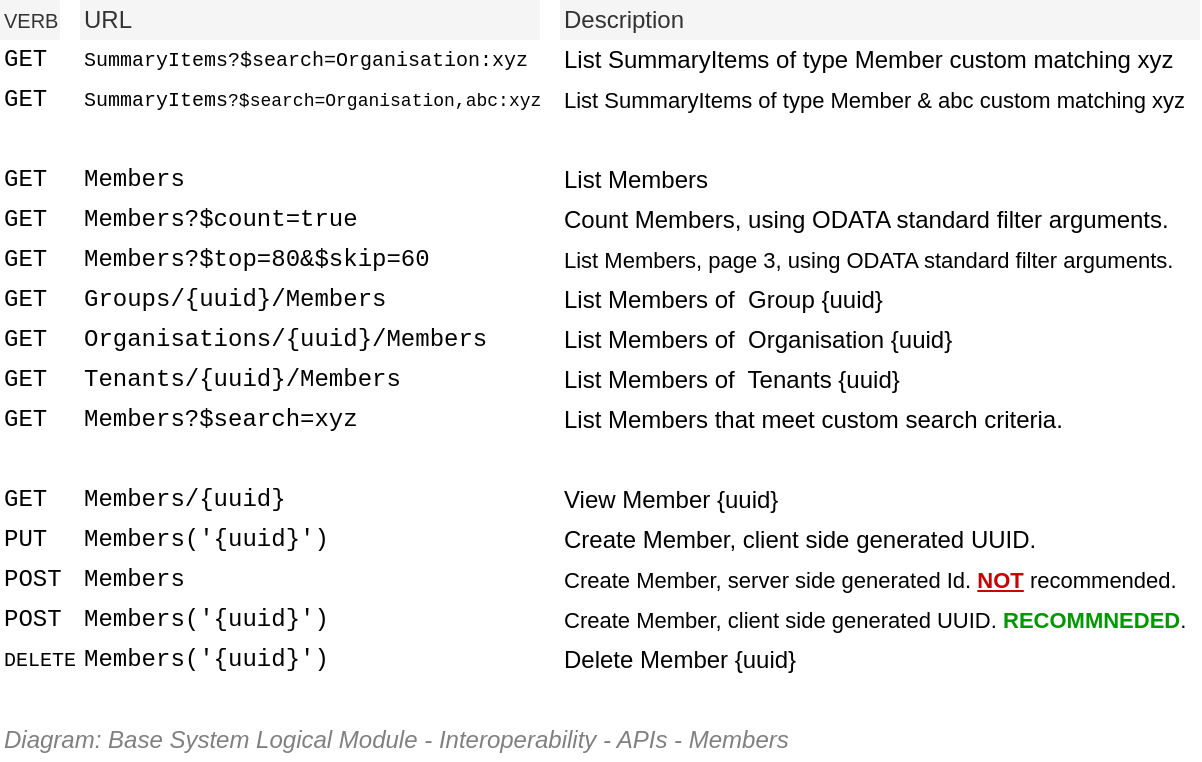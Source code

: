 <mxfile compressed="false" version="18.0.8" type="google">
  <diagram id="6RzGIhMb2w_ERL1cpRkA" name="Integration/System Logical Module/API/Resource URLs/Members">
    <mxGraphModel grid="1" page="1" gridSize="10" guides="1" tooltips="1" connect="1" arrows="1" fold="1" pageScale="1" pageWidth="850" pageHeight="1100" math="0" shadow="0">
      <root>
        <mxCell id="lsg9KdUL1sTPyUbrEf8c-0" />
        <mxCell id="lsg9KdUL1sTPyUbrEf8c-1" value="Diagram" parent="lsg9KdUL1sTPyUbrEf8c-0" />
        <mxCell id="lsg9KdUL1sTPyUbrEf8c-3" value="Groups/{uuid}/Members" style="text;html=1;strokeColor=none;fillColor=none;align=left;verticalAlign=middle;whiteSpace=wrap;rounded=0;dashed=1;fontSize=12;fontFamily=Courier New;" vertex="1" parent="lsg9KdUL1sTPyUbrEf8c-1">
          <mxGeometry x="160" y="340" width="200" height="20" as="geometry" />
        </mxCell>
        <mxCell id="lsg9KdUL1sTPyUbrEf8c-4" value="List Members of&amp;nbsp; Group {uuid}&amp;nbsp;" style="text;html=1;strokeColor=none;fillColor=none;align=left;verticalAlign=middle;whiteSpace=wrap;rounded=0;dashed=1;fontFamily=Helvetica;fontSize=12;" vertex="1" parent="lsg9KdUL1sTPyUbrEf8c-1">
          <mxGeometry x="400" y="340" width="320" height="20" as="geometry" />
        </mxCell>
        <mxCell id="lsg9KdUL1sTPyUbrEf8c-5" value="List Members" style="text;html=1;strokeColor=none;fillColor=none;align=left;verticalAlign=middle;whiteSpace=wrap;rounded=0;dashed=1;fontFamily=Helvetica;fontSize=12;" vertex="1" parent="lsg9KdUL1sTPyUbrEf8c-1">
          <mxGeometry x="400" y="280" width="320" height="20" as="geometry" />
        </mxCell>
        <mxCell id="lsg9KdUL1sTPyUbrEf8c-6" value="Members" style="text;html=1;strokeColor=none;fillColor=none;align=left;verticalAlign=middle;whiteSpace=wrap;rounded=0;dashed=1;fontSize=12;fontFamily=Courier New;" vertex="1" parent="lsg9KdUL1sTPyUbrEf8c-1">
          <mxGeometry x="160" y="280" width="200" height="20" as="geometry" />
        </mxCell>
        <mxCell id="lsg9KdUL1sTPyUbrEf8c-7" value="Organisations/{uuid}/Members" style="text;html=1;strokeColor=none;fillColor=none;align=left;verticalAlign=middle;whiteSpace=wrap;rounded=0;dashed=1;fontSize=12;fontFamily=Courier New;" vertex="1" parent="lsg9KdUL1sTPyUbrEf8c-1">
          <mxGeometry x="160" y="360" width="200" height="20" as="geometry" />
        </mxCell>
        <mxCell id="lsg9KdUL1sTPyUbrEf8c-9" value="List Members of&amp;nbsp; Organisation {uuid}&amp;nbsp;" style="text;html=1;strokeColor=none;fillColor=none;align=left;verticalAlign=middle;whiteSpace=wrap;rounded=0;dashed=1;fontFamily=Helvetica;fontSize=12;" vertex="1" parent="lsg9KdUL1sTPyUbrEf8c-1">
          <mxGeometry x="400" y="360" width="320" height="20" as="geometry" />
        </mxCell>
        <mxCell id="lsg9KdUL1sTPyUbrEf8c-10" value="Members/{uuid}" style="text;html=1;strokeColor=none;fillColor=none;align=left;verticalAlign=middle;whiteSpace=wrap;rounded=0;dashed=1;fontSize=12;fontFamily=Courier New;" vertex="1" parent="lsg9KdUL1sTPyUbrEf8c-1">
          <mxGeometry x="160" y="440" width="200" height="20" as="geometry" />
        </mxCell>
        <mxCell id="lsg9KdUL1sTPyUbrEf8c-11" value="View Member {uuid}" style="text;html=1;strokeColor=none;fillColor=none;align=left;verticalAlign=middle;whiteSpace=wrap;rounded=0;dashed=1;fontFamily=Helvetica;fontSize=12;" vertex="1" parent="lsg9KdUL1sTPyUbrEf8c-1">
          <mxGeometry x="400" y="440" width="320" height="20" as="geometry" />
        </mxCell>
        <mxCell id="lsg9KdUL1sTPyUbrEf8c-13" value="Tenants/{uuid}/Members" style="text;html=1;strokeColor=none;fillColor=none;align=left;verticalAlign=middle;whiteSpace=wrap;rounded=0;dashed=1;fontSize=12;fontFamily=Courier New;" vertex="1" parent="lsg9KdUL1sTPyUbrEf8c-1">
          <mxGeometry x="160" y="380" width="200" height="20" as="geometry" />
        </mxCell>
        <mxCell id="lsg9KdUL1sTPyUbrEf8c-14" value="List Members of&amp;nbsp; Tenants {uuid}&amp;nbsp;" style="text;html=1;strokeColor=none;fillColor=none;align=left;verticalAlign=middle;whiteSpace=wrap;rounded=0;dashed=1;fontFamily=Helvetica;fontSize=12;" vertex="1" parent="lsg9KdUL1sTPyUbrEf8c-1">
          <mxGeometry x="400" y="380" width="320" height="20" as="geometry" />
        </mxCell>
        <mxCell id="lsg9KdUL1sTPyUbrEf8c-15" value="GET" style="text;html=1;strokeColor=none;fillColor=none;align=left;verticalAlign=middle;whiteSpace=wrap;rounded=0;dashed=1;fontSize=12;fontFamily=Courier New;" vertex="1" parent="lsg9KdUL1sTPyUbrEf8c-1">
          <mxGeometry x="120" y="280" width="40" height="20" as="geometry" />
        </mxCell>
        <mxCell id="lsg9KdUL1sTPyUbrEf8c-16" value="GET" style="text;html=1;strokeColor=none;fillColor=none;align=left;verticalAlign=middle;whiteSpace=wrap;rounded=0;dashed=1;fontSize=12;fontFamily=Courier New;" vertex="1" parent="lsg9KdUL1sTPyUbrEf8c-1">
          <mxGeometry x="120" y="340" width="40" height="20" as="geometry" />
        </mxCell>
        <mxCell id="lsg9KdUL1sTPyUbrEf8c-17" value="GET" style="text;html=1;strokeColor=none;fillColor=none;align=left;verticalAlign=middle;whiteSpace=wrap;rounded=0;dashed=1;fontSize=12;fontFamily=Courier New;" vertex="1" parent="lsg9KdUL1sTPyUbrEf8c-1">
          <mxGeometry x="120" y="360" width="40" height="20" as="geometry" />
        </mxCell>
        <mxCell id="lsg9KdUL1sTPyUbrEf8c-18" value="GET" style="text;html=1;strokeColor=none;fillColor=none;align=left;verticalAlign=middle;whiteSpace=wrap;rounded=0;dashed=1;fontSize=12;fontFamily=Courier New;" vertex="1" parent="lsg9KdUL1sTPyUbrEf8c-1">
          <mxGeometry x="120" y="380" width="40" height="20" as="geometry" />
        </mxCell>
        <mxCell id="lsg9KdUL1sTPyUbrEf8c-19" value="GET" style="text;html=1;strokeColor=none;fillColor=none;align=left;verticalAlign=middle;whiteSpace=wrap;rounded=0;dashed=1;fontSize=12;fontFamily=Courier New;" vertex="1" parent="lsg9KdUL1sTPyUbrEf8c-1">
          <mxGeometry x="120" y="440" width="40" height="20" as="geometry" />
        </mxCell>
        <mxCell id="lsg9KdUL1sTPyUbrEf8c-20" value="POST" style="text;html=1;strokeColor=none;fillColor=none;align=left;verticalAlign=middle;whiteSpace=wrap;rounded=0;dashed=1;fontSize=12;fontFamily=Courier New;" vertex="1" parent="lsg9KdUL1sTPyUbrEf8c-1">
          <mxGeometry x="120" y="480" width="40" height="20" as="geometry" />
        </mxCell>
        <mxCell id="lsg9KdUL1sTPyUbrEf8c-22" value="Members" style="text;html=1;strokeColor=none;fillColor=none;align=left;verticalAlign=middle;whiteSpace=wrap;rounded=0;dashed=1;fontSize=12;fontFamily=Courier New;" vertex="1" parent="lsg9KdUL1sTPyUbrEf8c-1">
          <mxGeometry x="160" y="480" width="200" height="20" as="geometry" />
        </mxCell>
        <mxCell id="lsg9KdUL1sTPyUbrEf8c-23" value="POST" style="text;html=1;strokeColor=none;fillColor=none;align=left;verticalAlign=middle;whiteSpace=wrap;rounded=0;dashed=1;fontSize=12;fontFamily=Courier New;" vertex="1" parent="lsg9KdUL1sTPyUbrEf8c-1">
          <mxGeometry x="120" y="500" width="40" height="20" as="geometry" />
        </mxCell>
        <mxCell id="lsg9KdUL1sTPyUbrEf8c-25" value="Members(&#39;{uuid}&#39;)" style="text;html=1;strokeColor=none;fillColor=none;align=left;verticalAlign=middle;whiteSpace=wrap;rounded=0;dashed=1;fontSize=12;fontFamily=Courier New;" vertex="1" parent="lsg9KdUL1sTPyUbrEf8c-1">
          <mxGeometry x="160" y="500" width="200" height="20" as="geometry" />
        </mxCell>
        <mxCell id="lsg9KdUL1sTPyUbrEf8c-26" value="Create Member, server side generated Id. &lt;b style=&quot;font-size: 11px;&quot;&gt;&lt;font color=&quot;#cc0000&quot; style=&quot;font-size: 11px;&quot;&gt;&lt;u style=&quot;font-size: 11px;&quot;&gt;NOT&lt;/u&gt;&lt;/font&gt; &lt;/b&gt;recommended." style="text;html=1;strokeColor=none;fillColor=none;align=left;verticalAlign=middle;whiteSpace=wrap;rounded=0;dashed=1;fontFamily=Helvetica;fontSize=11;" vertex="1" parent="lsg9KdUL1sTPyUbrEf8c-1">
          <mxGeometry x="400" y="480" width="320" height="20" as="geometry" />
        </mxCell>
        <mxCell id="lsg9KdUL1sTPyUbrEf8c-27" value="Create Member, client side generated UUID. &lt;b style=&quot;font-size: 11px;&quot;&gt;&lt;font color=&quot;#009900&quot; style=&quot;font-size: 11px;&quot;&gt;RECOMMNEDED&lt;/font&gt;&lt;/b&gt;." style="text;html=1;strokeColor=none;fillColor=none;align=left;verticalAlign=middle;whiteSpace=wrap;rounded=0;dashed=1;fontFamily=Helvetica;fontSize=11;" vertex="1" parent="lsg9KdUL1sTPyUbrEf8c-1">
          <mxGeometry x="400" y="500" width="320" height="20" as="geometry" />
        </mxCell>
        <mxCell id="lsg9KdUL1sTPyUbrEf8c-29" value="PUT" style="text;html=1;strokeColor=none;fillColor=none;align=left;verticalAlign=middle;whiteSpace=wrap;rounded=0;dashed=1;fontSize=12;fontFamily=Courier New;" vertex="1" parent="lsg9KdUL1sTPyUbrEf8c-1">
          <mxGeometry x="120" y="460" width="40" height="20" as="geometry" />
        </mxCell>
        <mxCell id="lsg9KdUL1sTPyUbrEf8c-30" value="Members(&#39;{uuid}&#39;)" style="text;html=1;strokeColor=none;fillColor=none;align=left;verticalAlign=middle;whiteSpace=wrap;rounded=0;dashed=1;fontSize=12;fontFamily=Courier New;" vertex="1" parent="lsg9KdUL1sTPyUbrEf8c-1">
          <mxGeometry x="160" y="460" width="200" height="20" as="geometry" />
        </mxCell>
        <mxCell id="lsg9KdUL1sTPyUbrEf8c-31" value="Create Member, client side generated UUID." style="text;html=1;strokeColor=none;fillColor=none;align=left;verticalAlign=middle;whiteSpace=wrap;rounded=0;dashed=1;fontFamily=Helvetica;fontSize=12;" vertex="1" parent="lsg9KdUL1sTPyUbrEf8c-1">
          <mxGeometry x="400" y="460" width="320" height="20" as="geometry" />
        </mxCell>
        <mxCell id="lsg9KdUL1sTPyUbrEf8c-32" value="DELETE" style="text;html=1;strokeColor=none;fillColor=none;align=left;verticalAlign=middle;whiteSpace=wrap;rounded=0;dashed=1;fontSize=10;fontFamily=Courier New;" vertex="1" parent="lsg9KdUL1sTPyUbrEf8c-1">
          <mxGeometry x="120" y="520" width="40" height="20" as="geometry" />
        </mxCell>
        <mxCell id="lsg9KdUL1sTPyUbrEf8c-34" value="Members(&#39;{uuid}&#39;)" style="text;html=1;strokeColor=none;fillColor=none;align=left;verticalAlign=middle;whiteSpace=wrap;rounded=0;dashed=1;fontSize=12;fontFamily=Courier New;" vertex="1" parent="lsg9KdUL1sTPyUbrEf8c-1">
          <mxGeometry x="160" y="520" width="200" height="20" as="geometry" />
        </mxCell>
        <mxCell id="lsg9KdUL1sTPyUbrEf8c-35" value="Delete Member {uuid}" style="text;html=1;strokeColor=none;fillColor=none;align=left;verticalAlign=middle;whiteSpace=wrap;rounded=0;dashed=1;fontFamily=Helvetica;fontSize=12;" vertex="1" parent="lsg9KdUL1sTPyUbrEf8c-1">
          <mxGeometry x="400" y="520" width="320" height="20" as="geometry" />
        </mxCell>
        <mxCell id="lsg9KdUL1sTPyUbrEf8c-84" value="List Members, page 3, using ODATA standard filter arguments." style="text;html=1;strokeColor=none;fillColor=none;align=left;verticalAlign=middle;whiteSpace=wrap;rounded=0;dashed=1;fontFamily=Helvetica;fontSize=11;" vertex="1" parent="lsg9KdUL1sTPyUbrEf8c-1">
          <mxGeometry x="400" y="320" width="320" height="20" as="geometry" />
        </mxCell>
        <mxCell id="lsg9KdUL1sTPyUbrEf8c-85" value="Members?$top=80&amp;amp;$skip=60" style="text;html=1;strokeColor=none;fillColor=none;align=left;verticalAlign=middle;whiteSpace=wrap;rounded=0;dashed=1;fontSize=12;fontFamily=Courier New;" vertex="1" parent="lsg9KdUL1sTPyUbrEf8c-1">
          <mxGeometry x="160" y="320" width="200" height="20" as="geometry" />
        </mxCell>
        <mxCell id="lsg9KdUL1sTPyUbrEf8c-86" value="GET" style="text;html=1;strokeColor=none;fillColor=none;align=left;verticalAlign=middle;whiteSpace=wrap;rounded=0;dashed=1;fontSize=12;fontFamily=Courier New;" vertex="1" parent="lsg9KdUL1sTPyUbrEf8c-1">
          <mxGeometry x="120" y="320" width="40" height="20" as="geometry" />
        </mxCell>
        <mxCell id="lsg9KdUL1sTPyUbrEf8c-87" value="Count Members, using ODATA standard filter arguments." style="text;html=1;strokeColor=none;fillColor=none;align=left;verticalAlign=middle;whiteSpace=wrap;rounded=0;dashed=1;fontFamily=Helvetica;fontSize=12;" vertex="1" parent="lsg9KdUL1sTPyUbrEf8c-1">
          <mxGeometry x="400" y="300" width="320" height="20" as="geometry" />
        </mxCell>
        <mxCell id="lsg9KdUL1sTPyUbrEf8c-88" value="Members?$count=true" style="text;html=1;strokeColor=none;fillColor=none;align=left;verticalAlign=middle;whiteSpace=wrap;rounded=0;dashed=1;fontSize=12;fontFamily=Courier New;" vertex="1" parent="lsg9KdUL1sTPyUbrEf8c-1">
          <mxGeometry x="160" y="300" width="200" height="20" as="geometry" />
        </mxCell>
        <mxCell id="lsg9KdUL1sTPyUbrEf8c-89" value="GET" style="text;html=1;strokeColor=none;fillColor=none;align=left;verticalAlign=middle;whiteSpace=wrap;rounded=0;dashed=1;fontSize=12;fontFamily=Courier New;" vertex="1" parent="lsg9KdUL1sTPyUbrEf8c-1">
          <mxGeometry x="120" y="300" width="40" height="20" as="geometry" />
        </mxCell>
        <mxCell id="IULtfkTztdsTjsatVg1Q-8" value="GET" style="text;html=1;strokeColor=none;fillColor=none;align=left;verticalAlign=middle;whiteSpace=wrap;rounded=0;dashed=1;fontSize=12;fontFamily=Courier New;" vertex="1" parent="lsg9KdUL1sTPyUbrEf8c-1">
          <mxGeometry x="120" y="400" width="40" height="20" as="geometry" />
        </mxCell>
        <mxCell id="IULtfkTztdsTjsatVg1Q-9" value="List Members that meet custom search criteria." style="text;html=1;strokeColor=none;fillColor=none;align=left;verticalAlign=middle;whiteSpace=wrap;rounded=0;dashed=1;fontFamily=Helvetica;fontSize=12;" vertex="1" parent="lsg9KdUL1sTPyUbrEf8c-1">
          <mxGeometry x="400" y="400" width="320" height="20" as="geometry" />
        </mxCell>
        <mxCell id="IULtfkTztdsTjsatVg1Q-10" value="Members?$search=xyz" style="text;html=1;strokeColor=none;fillColor=none;align=left;verticalAlign=middle;whiteSpace=wrap;rounded=0;dashed=1;fontSize=12;fontFamily=Courier New;" vertex="1" parent="lsg9KdUL1sTPyUbrEf8c-1">
          <mxGeometry x="160" y="400" width="200" height="20" as="geometry" />
        </mxCell>
        <mxCell id="fvQ38aY25MgZbW_w7xq4-44" value="Description" style="text;html=1;strokeColor=none;fillColor=#f5f5f5;align=left;verticalAlign=middle;whiteSpace=wrap;rounded=0;fontSize=12;fontFamily=Helvetica;fontColor=#333333;fontStyle=0" vertex="1" parent="lsg9KdUL1sTPyUbrEf8c-1">
          <mxGeometry x="400" y="200" width="320" height="20" as="geometry" />
        </mxCell>
        <mxCell id="fvQ38aY25MgZbW_w7xq4-45" value="URL" style="text;html=1;strokeColor=none;fillColor=#f5f5f5;align=left;verticalAlign=middle;whiteSpace=wrap;rounded=0;fontSize=12;fontFamily=Helvetica;fontColor=#333333;fontStyle=0" vertex="1" parent="lsg9KdUL1sTPyUbrEf8c-1">
          <mxGeometry x="160" y="200" width="230" height="20" as="geometry" />
        </mxCell>
        <mxCell id="fvQ38aY25MgZbW_w7xq4-46" value="&lt;font style=&quot;font-size: 10px;&quot;&gt;VERB&lt;/font&gt;" style="text;html=1;strokeColor=none;fillColor=#f5f5f5;align=left;verticalAlign=middle;whiteSpace=wrap;rounded=0;fontSize=10;fontFamily=Helvetica;fontColor=#333333;fontStyle=0" vertex="1" parent="lsg9KdUL1sTPyUbrEf8c-1">
          <mxGeometry x="120" y="200" width="30" height="20" as="geometry" />
        </mxCell>
        <mxCell id="fvQ38aY25MgZbW_w7xq4-47" value="&lt;font style=&quot;font-size: 9px&quot;&gt;&lt;span style=&quot;font-size: 10px&quot;&gt;SummaryItems&lt;/span&gt;?$search=Organisation,abc:xyz&lt;/font&gt;" style="text;html=1;strokeColor=none;fillColor=none;align=left;verticalAlign=middle;whiteSpace=wrap;rounded=0;dashed=1;fontSize=9;fontFamily=Courier New;" vertex="1" parent="lsg9KdUL1sTPyUbrEf8c-1">
          <mxGeometry x="160" y="240" width="250" height="20" as="geometry" />
        </mxCell>
        <mxCell id="fvQ38aY25MgZbW_w7xq4-48" value="GET" style="text;html=1;strokeColor=none;fillColor=none;align=left;verticalAlign=middle;whiteSpace=wrap;rounded=0;dashed=1;fontSize=12;fontFamily=Courier New;" vertex="1" parent="lsg9KdUL1sTPyUbrEf8c-1">
          <mxGeometry x="120" y="240" width="40" height="20" as="geometry" />
        </mxCell>
        <mxCell id="fvQ38aY25MgZbW_w7xq4-49" value="&lt;font style=&quot;font-size: 10px&quot;&gt;SummaryItems?$search=Organisation:xyz&lt;/font&gt;" style="text;html=1;strokeColor=none;fillColor=none;align=left;verticalAlign=middle;whiteSpace=wrap;rounded=0;dashed=1;fontSize=10;fontFamily=Courier New;" vertex="1" parent="lsg9KdUL1sTPyUbrEf8c-1">
          <mxGeometry x="160" y="220" width="240" height="20" as="geometry" />
        </mxCell>
        <mxCell id="fvQ38aY25MgZbW_w7xq4-50" value="GET" style="text;html=1;strokeColor=none;fillColor=none;align=left;verticalAlign=middle;whiteSpace=wrap;rounded=0;dashed=1;fontSize=12;fontFamily=Courier New;" vertex="1" parent="lsg9KdUL1sTPyUbrEf8c-1">
          <mxGeometry x="120" y="220" width="40" height="20" as="geometry" />
        </mxCell>
        <mxCell id="fvQ38aY25MgZbW_w7xq4-51" value="List SummaryItems of type Member custom matching xyz" style="text;html=1;strokeColor=none;fillColor=none;align=left;verticalAlign=middle;whiteSpace=wrap;rounded=0;dashed=1;fontFamily=Helvetica;fontSize=12;" vertex="1" parent="lsg9KdUL1sTPyUbrEf8c-1">
          <mxGeometry x="400" y="220" width="320" height="20" as="geometry" />
        </mxCell>
        <mxCell id="fvQ38aY25MgZbW_w7xq4-52" value="List SummaryItems of type Member &amp;amp; abc custom matching xyz" style="text;html=1;strokeColor=none;fillColor=none;align=left;verticalAlign=middle;whiteSpace=wrap;rounded=0;dashed=1;fontFamily=Helvetica;fontSize=11;" vertex="1" parent="lsg9KdUL1sTPyUbrEf8c-1">
          <mxGeometry x="400" y="240" width="320" height="20" as="geometry" />
        </mxCell>
        <mxCell id="K-Db8S2C2Oty2I84vT2f-0" value="Context/Legend" parent="lsg9KdUL1sTPyUbrEf8c-0" />
        <mxCell id="K-Db8S2C2Oty2I84vT2f-1" value="Title/Diagram" parent="lsg9KdUL1sTPyUbrEf8c-0" />
        <mxCell id="w30h2EbXbCm5IrgOGZgG-0" value="&lt;font style=&quot;font-size: 12px ; font-weight: normal&quot;&gt;&lt;i&gt;Diagram: Base System Logical Module -&amp;nbsp;&lt;/i&gt;&lt;i&gt;Interoperability&amp;nbsp;&lt;/i&gt;&lt;i&gt;- APIs - Members&lt;/i&gt;&lt;/font&gt;" style="text;strokeColor=none;fillColor=none;html=1;fontSize=12;fontStyle=1;verticalAlign=middle;align=left;shadow=0;glass=0;comic=0;opacity=30;fontColor=#808080;" vertex="1" parent="K-Db8S2C2Oty2I84vT2f-1">
          <mxGeometry x="120" y="560" width="560" height="20" as="geometry" />
        </mxCell>
        <mxCell id="K-Db8S2C2Oty2I84vT2f-2" value="Title/Page" visible="0" parent="lsg9KdUL1sTPyUbrEf8c-0" />
        <mxCell id="4sZDRv0H_RfNsuEeig3Z-0" value="" style="group;fontSize=12;" vertex="1" connectable="0" parent="K-Db8S2C2Oty2I84vT2f-2">
          <mxGeometry x="120" y="120" width="600" height="45" as="geometry" />
        </mxCell>
        <mxCell id="4sZDRv0H_RfNsuEeig3Z-1" value="&lt;font style=&quot;font-size: 12px&quot;&gt;Base Logical Module - Interoperability&amp;nbsp;- APIs - Members&lt;/font&gt;" style="text;strokeColor=none;fillColor=none;html=1;fontSize=12;fontStyle=1;verticalAlign=middle;align=left;shadow=0;glass=0;comic=0;opacity=30;fontColor=#808080;" vertex="1" parent="4sZDRv0H_RfNsuEeig3Z-0">
          <mxGeometry y="20" width="600" height="20" as="geometry" />
        </mxCell>
        <mxCell id="4sZDRv0H_RfNsuEeig3Z-2" value="" style="line;strokeWidth=2;html=1;shadow=0;glass=0;comic=0;fillColor=none;fontSize=10;fontColor=#CCCCCC;labelBackgroundColor=none;strokeColor=#CCCCCC;" vertex="1" parent="4sZDRv0H_RfNsuEeig3Z-0">
          <mxGeometry y="35" width="600" height="10" as="geometry" />
        </mxCell>
        <mxCell id="K-Db8S2C2Oty2I84vT2f-3" value="About" parent="lsg9KdUL1sTPyUbrEf8c-0" />
      </root>
    </mxGraphModel>
  </diagram>
</mxfile>
